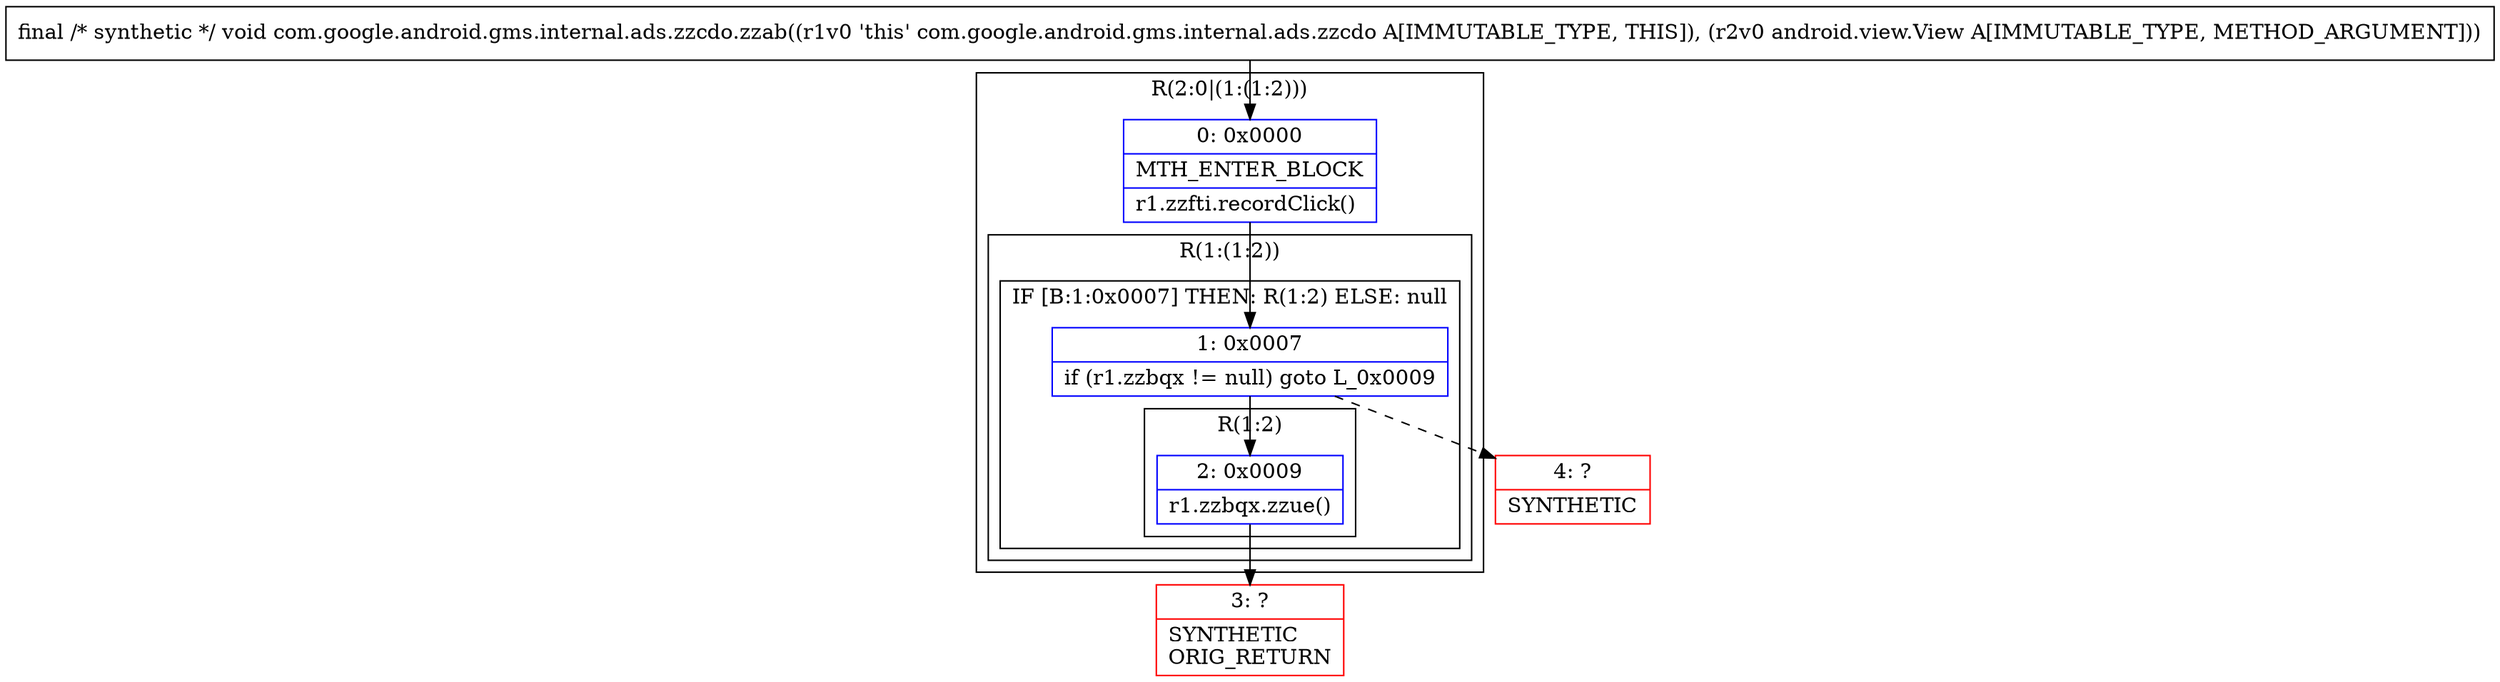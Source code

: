 digraph "CFG forcom.google.android.gms.internal.ads.zzcdo.zzab(Landroid\/view\/View;)V" {
subgraph cluster_Region_1281359864 {
label = "R(2:0|(1:(1:2)))";
node [shape=record,color=blue];
Node_0 [shape=record,label="{0\:\ 0x0000|MTH_ENTER_BLOCK\l|r1.zzfti.recordClick()\l}"];
subgraph cluster_Region_1956018900 {
label = "R(1:(1:2))";
node [shape=record,color=blue];
subgraph cluster_IfRegion_52016069 {
label = "IF [B:1:0x0007] THEN: R(1:2) ELSE: null";
node [shape=record,color=blue];
Node_1 [shape=record,label="{1\:\ 0x0007|if (r1.zzbqx != null) goto L_0x0009\l}"];
subgraph cluster_Region_361628856 {
label = "R(1:2)";
node [shape=record,color=blue];
Node_2 [shape=record,label="{2\:\ 0x0009|r1.zzbqx.zzue()\l}"];
}
}
}
}
Node_3 [shape=record,color=red,label="{3\:\ ?|SYNTHETIC\lORIG_RETURN\l}"];
Node_4 [shape=record,color=red,label="{4\:\ ?|SYNTHETIC\l}"];
MethodNode[shape=record,label="{final \/* synthetic *\/ void com.google.android.gms.internal.ads.zzcdo.zzab((r1v0 'this' com.google.android.gms.internal.ads.zzcdo A[IMMUTABLE_TYPE, THIS]), (r2v0 android.view.View A[IMMUTABLE_TYPE, METHOD_ARGUMENT])) }"];
MethodNode -> Node_0;
Node_0 -> Node_1;
Node_1 -> Node_2;
Node_1 -> Node_4[style=dashed];
Node_2 -> Node_3;
}

